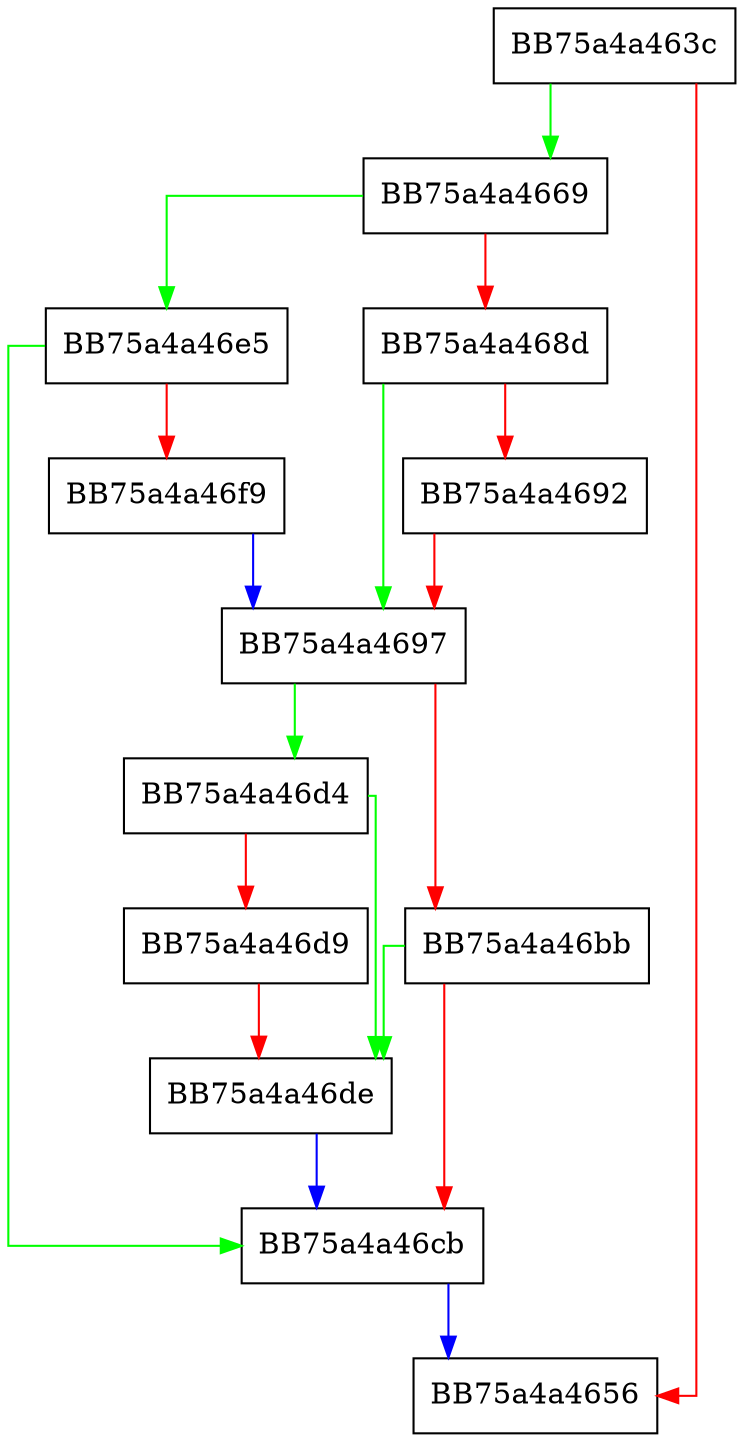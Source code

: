digraph GetMaxSize {
  node [shape="box"];
  graph [splines=ortho];
  BB75a4a463c -> BB75a4a4669 [color="green"];
  BB75a4a463c -> BB75a4a4656 [color="red"];
  BB75a4a4669 -> BB75a4a46e5 [color="green"];
  BB75a4a4669 -> BB75a4a468d [color="red"];
  BB75a4a468d -> BB75a4a4697 [color="green"];
  BB75a4a468d -> BB75a4a4692 [color="red"];
  BB75a4a4692 -> BB75a4a4697 [color="red"];
  BB75a4a4697 -> BB75a4a46d4 [color="green"];
  BB75a4a4697 -> BB75a4a46bb [color="red"];
  BB75a4a46bb -> BB75a4a46de [color="green"];
  BB75a4a46bb -> BB75a4a46cb [color="red"];
  BB75a4a46cb -> BB75a4a4656 [color="blue"];
  BB75a4a46d4 -> BB75a4a46de [color="green"];
  BB75a4a46d4 -> BB75a4a46d9 [color="red"];
  BB75a4a46d9 -> BB75a4a46de [color="red"];
  BB75a4a46de -> BB75a4a46cb [color="blue"];
  BB75a4a46e5 -> BB75a4a46cb [color="green"];
  BB75a4a46e5 -> BB75a4a46f9 [color="red"];
  BB75a4a46f9 -> BB75a4a4697 [color="blue"];
}